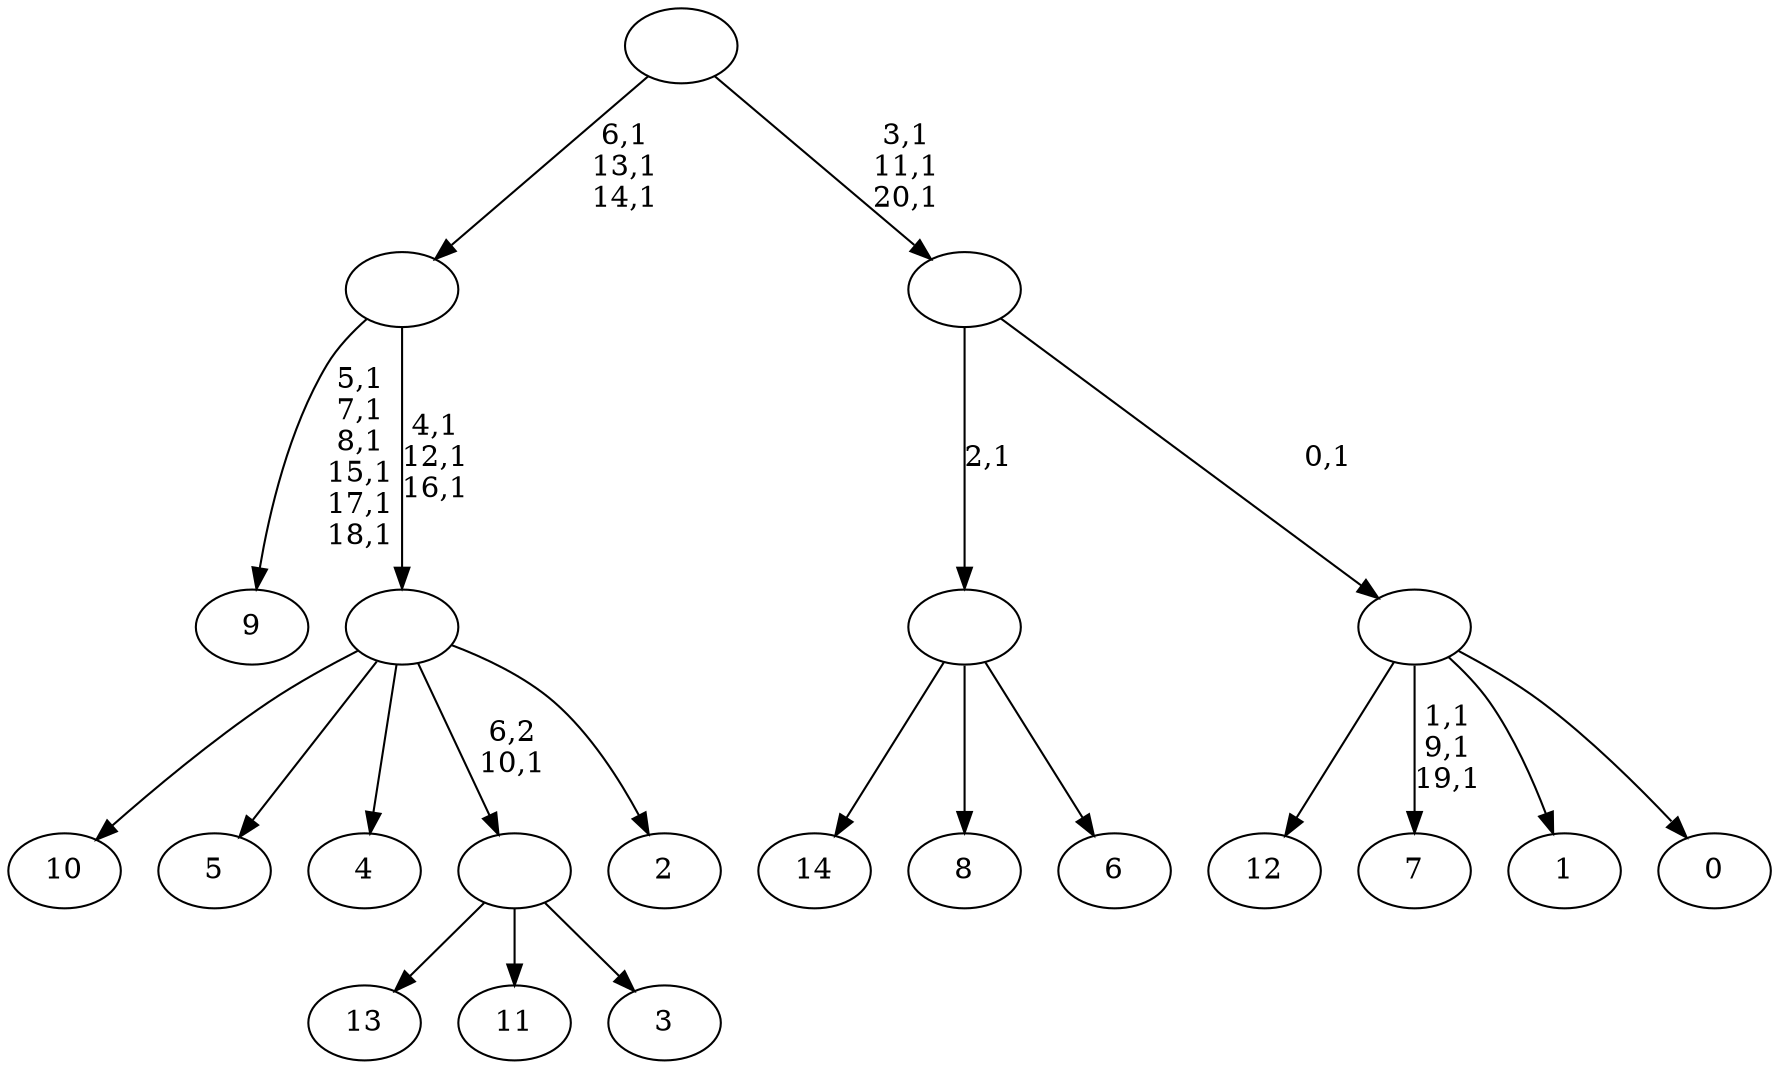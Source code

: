 digraph T {
	36 [label="14"]
	35 [label="13"]
	34 [label="12"]
	33 [label="11"]
	32 [label="10"]
	31 [label="9"]
	24 [label="8"]
	23 [label="7"]
	19 [label="6"]
	18 [label=""]
	17 [label="5"]
	16 [label="4"]
	15 [label="3"]
	14 [label=""]
	13 [label="2"]
	12 [label=""]
	9 [label=""]
	6 [label="1"]
	5 [label="0"]
	4 [label=""]
	3 [label=""]
	0 [label=""]
	18 -> 36 [label=""]
	18 -> 24 [label=""]
	18 -> 19 [label=""]
	14 -> 35 [label=""]
	14 -> 33 [label=""]
	14 -> 15 [label=""]
	12 -> 32 [label=""]
	12 -> 17 [label=""]
	12 -> 16 [label=""]
	12 -> 14 [label="6,2\n10,1"]
	12 -> 13 [label=""]
	9 -> 12 [label="4,1\n12,1\n16,1"]
	9 -> 31 [label="5,1\n7,1\n8,1\n15,1\n17,1\n18,1"]
	4 -> 23 [label="1,1\n9,1\n19,1"]
	4 -> 34 [label=""]
	4 -> 6 [label=""]
	4 -> 5 [label=""]
	3 -> 18 [label="2,1"]
	3 -> 4 [label="0,1"]
	0 -> 3 [label="3,1\n11,1\n20,1"]
	0 -> 9 [label="6,1\n13,1\n14,1"]
}

